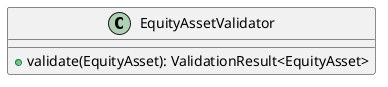 @startuml

    class EquityAssetValidator [[EquityAssetValidator.html]] {
        +validate(EquityAsset): ValidationResult<EquityAsset>
    }

@enduml

